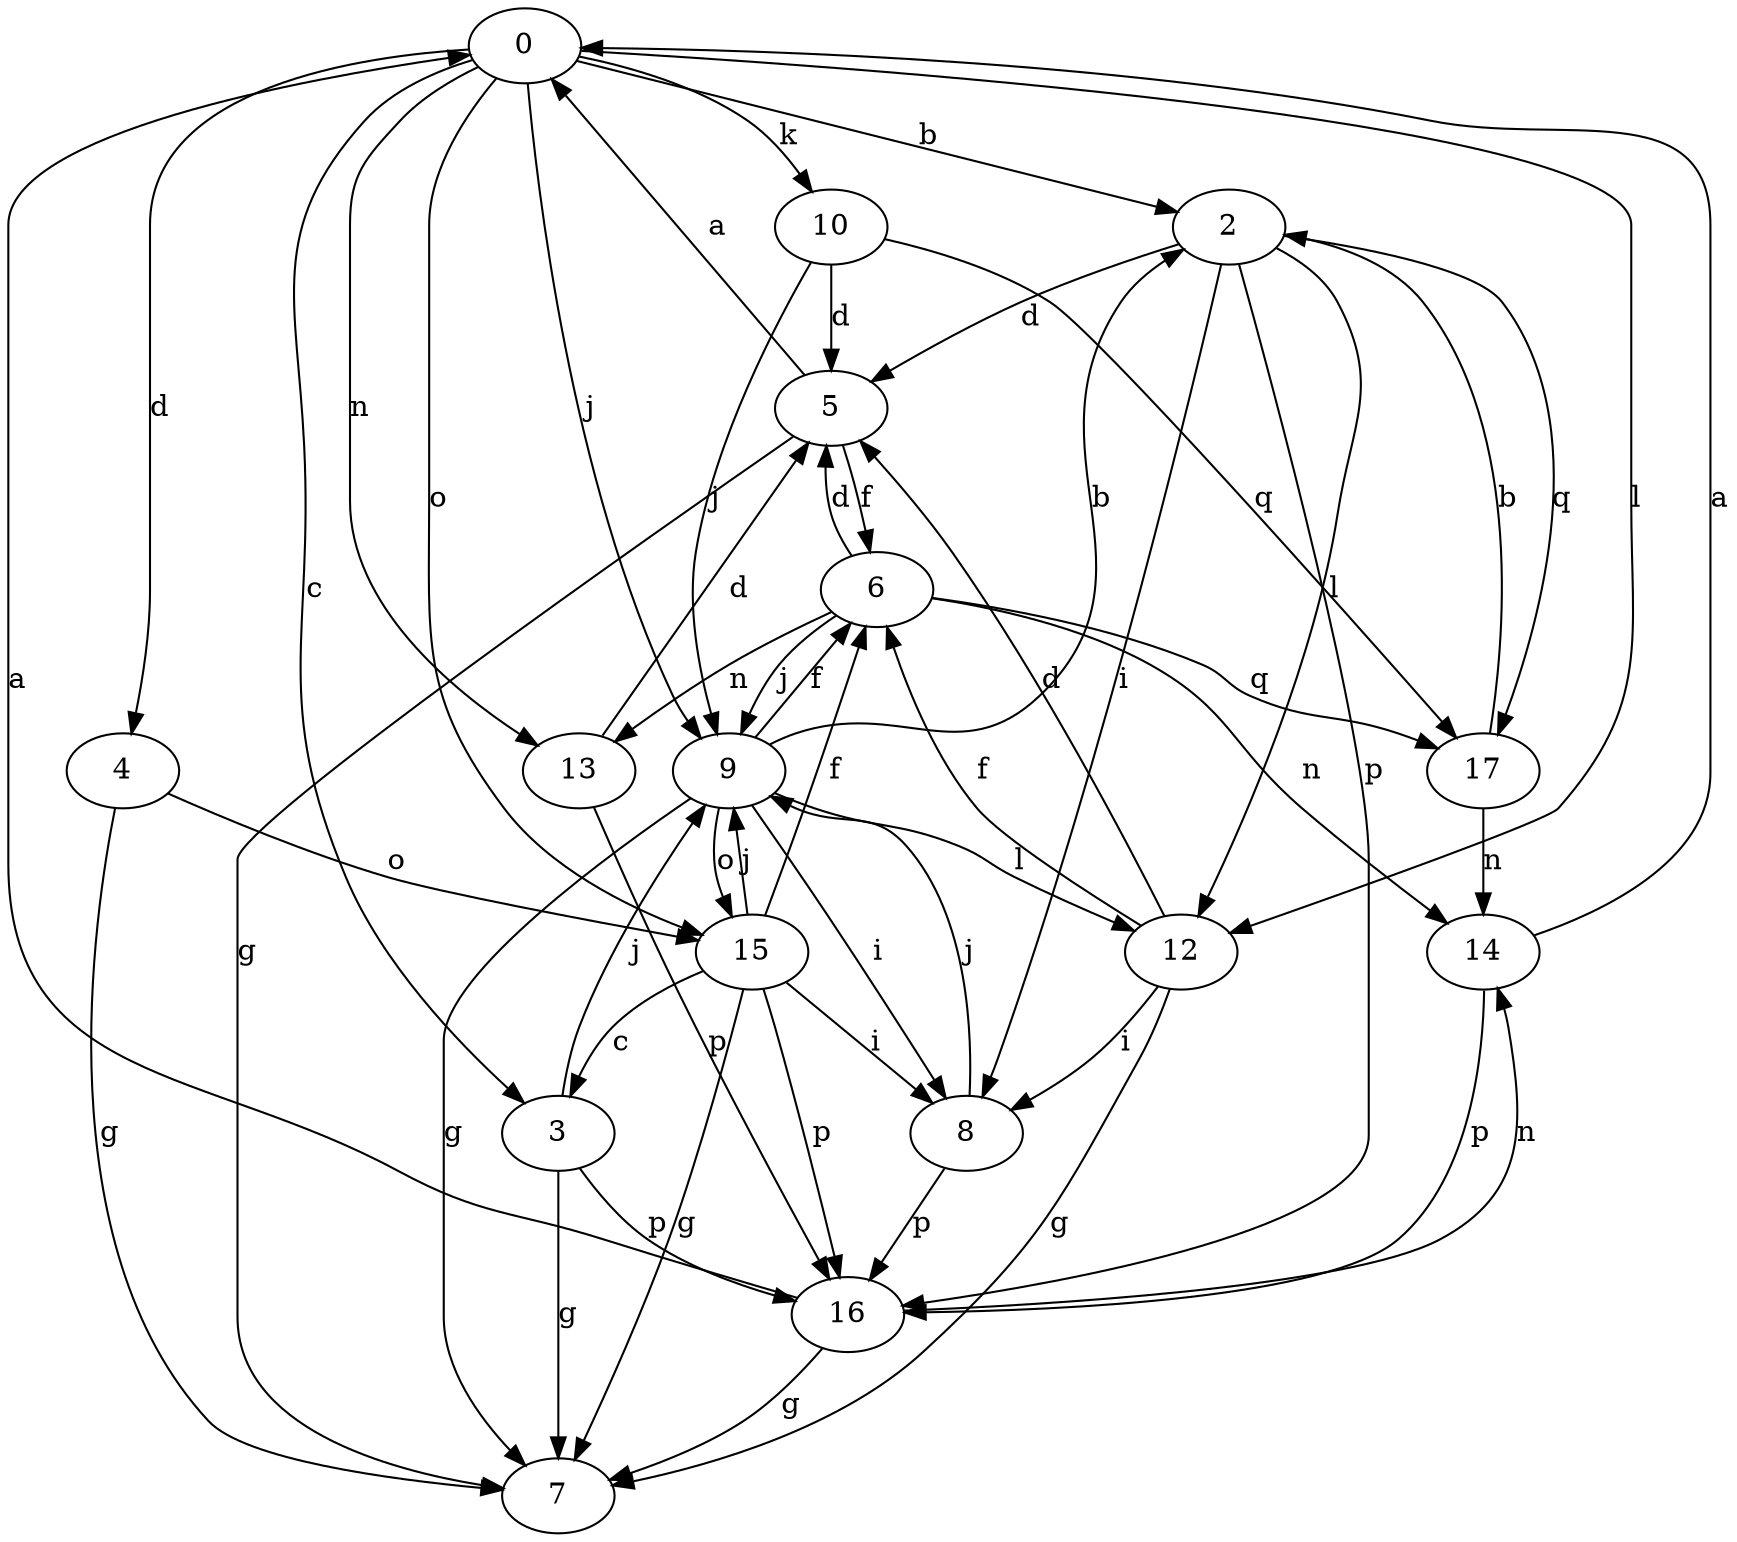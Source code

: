 strict digraph  {
0;
2;
3;
4;
5;
6;
7;
8;
9;
10;
12;
13;
14;
15;
16;
17;
0 -> 2  [label=b];
0 -> 3  [label=c];
0 -> 4  [label=d];
0 -> 9  [label=j];
0 -> 10  [label=k];
0 -> 12  [label=l];
0 -> 13  [label=n];
0 -> 15  [label=o];
2 -> 5  [label=d];
2 -> 8  [label=i];
2 -> 12  [label=l];
2 -> 16  [label=p];
2 -> 17  [label=q];
3 -> 7  [label=g];
3 -> 9  [label=j];
3 -> 16  [label=p];
4 -> 7  [label=g];
4 -> 15  [label=o];
5 -> 0  [label=a];
5 -> 6  [label=f];
5 -> 7  [label=g];
6 -> 5  [label=d];
6 -> 9  [label=j];
6 -> 13  [label=n];
6 -> 14  [label=n];
6 -> 17  [label=q];
8 -> 9  [label=j];
8 -> 16  [label=p];
9 -> 2  [label=b];
9 -> 6  [label=f];
9 -> 7  [label=g];
9 -> 8  [label=i];
9 -> 12  [label=l];
9 -> 15  [label=o];
10 -> 5  [label=d];
10 -> 9  [label=j];
10 -> 17  [label=q];
12 -> 5  [label=d];
12 -> 6  [label=f];
12 -> 7  [label=g];
12 -> 8  [label=i];
13 -> 5  [label=d];
13 -> 16  [label=p];
14 -> 0  [label=a];
14 -> 16  [label=p];
15 -> 3  [label=c];
15 -> 6  [label=f];
15 -> 7  [label=g];
15 -> 8  [label=i];
15 -> 9  [label=j];
15 -> 16  [label=p];
16 -> 0  [label=a];
16 -> 7  [label=g];
16 -> 14  [label=n];
17 -> 2  [label=b];
17 -> 14  [label=n];
}
